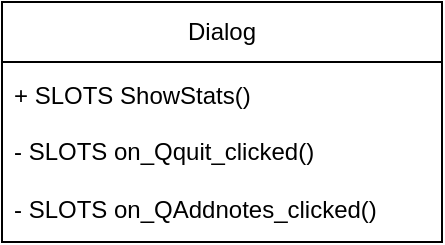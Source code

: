 <mxfile version="22.1.11" type="device">
  <diagram name="Page-1" id="-VUNdK76f2HpZJh8zahF">
    <mxGraphModel dx="394" dy="470" grid="1" gridSize="10" guides="1" tooltips="1" connect="1" arrows="1" fold="1" page="1" pageScale="1" pageWidth="850" pageHeight="1100" math="0" shadow="0">
      <root>
        <mxCell id="0" />
        <mxCell id="1" parent="0" />
        <mxCell id="86_tu4jJETu-kCFm1BV4-2" value="Dialog" style="swimlane;fontStyle=0;childLayout=stackLayout;horizontal=1;startSize=30;horizontalStack=0;resizeParent=1;resizeParentMax=0;resizeLast=0;collapsible=1;marginBottom=0;whiteSpace=wrap;html=1;" vertex="1" parent="1">
          <mxGeometry x="30" y="70" width="220" height="120" as="geometry" />
        </mxCell>
        <mxCell id="86_tu4jJETu-kCFm1BV4-3" value="&lt;div&gt;+ SLOTS ShowStats()&lt;/div&gt;&lt;div&gt;&lt;br&gt;&lt;/div&gt;&lt;div&gt;&lt;div&gt;- SLOTS on_Qquit_clicked()&lt;/div&gt;&lt;/div&gt;&lt;div&gt;&lt;br&gt;&lt;/div&gt;&lt;div&gt;- SLOTS on_QAddnotes_clicked()&lt;/div&gt;" style="text;strokeColor=none;fillColor=none;align=left;verticalAlign=middle;spacingLeft=4;spacingRight=4;overflow=hidden;points=[[0,0.5],[1,0.5]];portConstraint=eastwest;rotatable=0;whiteSpace=wrap;html=1;" vertex="1" parent="86_tu4jJETu-kCFm1BV4-2">
          <mxGeometry y="30" width="220" height="90" as="geometry" />
        </mxCell>
      </root>
    </mxGraphModel>
  </diagram>
</mxfile>
